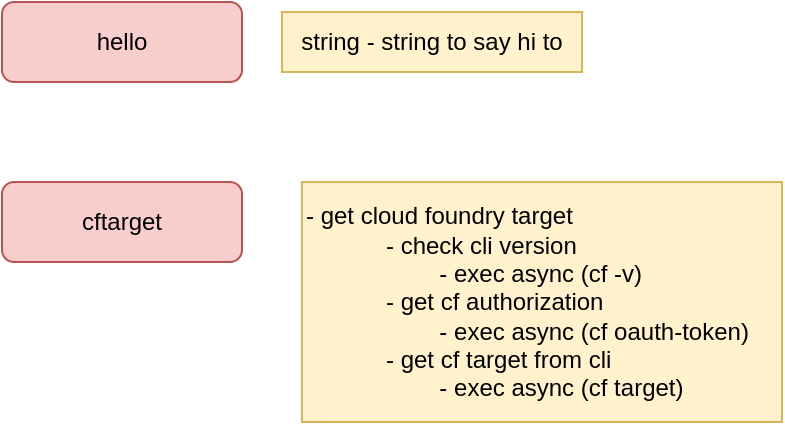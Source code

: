 <mxfile version="24.0.4" type="device">
  <diagram name="Page-1" id="TERpUcxfxY38UNY2LLGQ">
    <mxGraphModel dx="1195" dy="703" grid="1" gridSize="10" guides="1" tooltips="1" connect="1" arrows="1" fold="1" page="1" pageScale="1" pageWidth="850" pageHeight="1100" math="0" shadow="0">
      <root>
        <mxCell id="0" />
        <mxCell id="1" parent="0" />
        <mxCell id="guDOAPgbb53cgDNgZS7i-1" value="hello" style="rounded=1;whiteSpace=wrap;html=1;fillColor=#f8cecc;strokeColor=#b85450;" vertex="1" parent="1">
          <mxGeometry x="250" y="210" width="120" height="40" as="geometry" />
        </mxCell>
        <mxCell id="guDOAPgbb53cgDNgZS7i-2" value="string - string to say hi to" style="text;html=1;align=center;verticalAlign=middle;whiteSpace=wrap;rounded=0;fillColor=#fff2cc;strokeColor=#d6b656;" vertex="1" parent="1">
          <mxGeometry x="390" y="215" width="150" height="30" as="geometry" />
        </mxCell>
        <mxCell id="guDOAPgbb53cgDNgZS7i-3" value="cftarget" style="rounded=1;whiteSpace=wrap;html=1;fillColor=#f8cecc;strokeColor=#b85450;" vertex="1" parent="1">
          <mxGeometry x="250" y="300" width="120" height="40" as="geometry" />
        </mxCell>
        <mxCell id="guDOAPgbb53cgDNgZS7i-4" value="- get cloud foundry target&lt;blockquote style=&quot;margin: 0 0 0 40px; border: none; padding: 0px;&quot;&gt;&lt;div&gt;- check cli version&lt;/div&gt;&lt;div&gt;&lt;span style=&quot;white-space: pre;&quot;&gt;&#x9;&lt;/span&gt;- exec async (cf -v)&lt;/div&gt;&lt;div&gt;- get cf authorization&lt;/div&gt;&lt;div&gt;&lt;span style=&quot;white-space: pre;&quot;&gt;&#x9;&lt;/span&gt;-&amp;nbsp;&lt;span style=&quot;background-color: initial;&quot;&gt;exec async&lt;/span&gt;&lt;span style=&quot;background-color: initial;&quot;&gt;&amp;nbsp;(&lt;/span&gt;&lt;span style=&quot;background-color: initial;&quot;&gt;cf oauth-token)&lt;/span&gt;&lt;/div&gt;&lt;div&gt;- get cf target from cli&lt;/div&gt;&lt;div&gt;&lt;span style=&quot;white-space: pre;&quot;&gt;&#x9;&lt;/span&gt;-&amp;nbsp;&lt;span style=&quot;background-color: initial;&quot;&gt;exec async&lt;/span&gt;&lt;span style=&quot;background-color: initial;&quot;&gt;&amp;nbsp;(&lt;/span&gt;&lt;span style=&quot;background-color: initial;&quot;&gt;cf target)&lt;/span&gt;&lt;/div&gt;&lt;/blockquote&gt;" style="text;html=1;align=left;verticalAlign=middle;whiteSpace=wrap;rounded=0;fillColor=#fff2cc;strokeColor=#d6b656;" vertex="1" parent="1">
          <mxGeometry x="400" y="300" width="240" height="120" as="geometry" />
        </mxCell>
      </root>
    </mxGraphModel>
  </diagram>
</mxfile>
